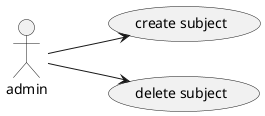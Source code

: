 @startuml
left to right direction
:admin: --> (create subject)
:admin: --> (delete subject)
@enduml
